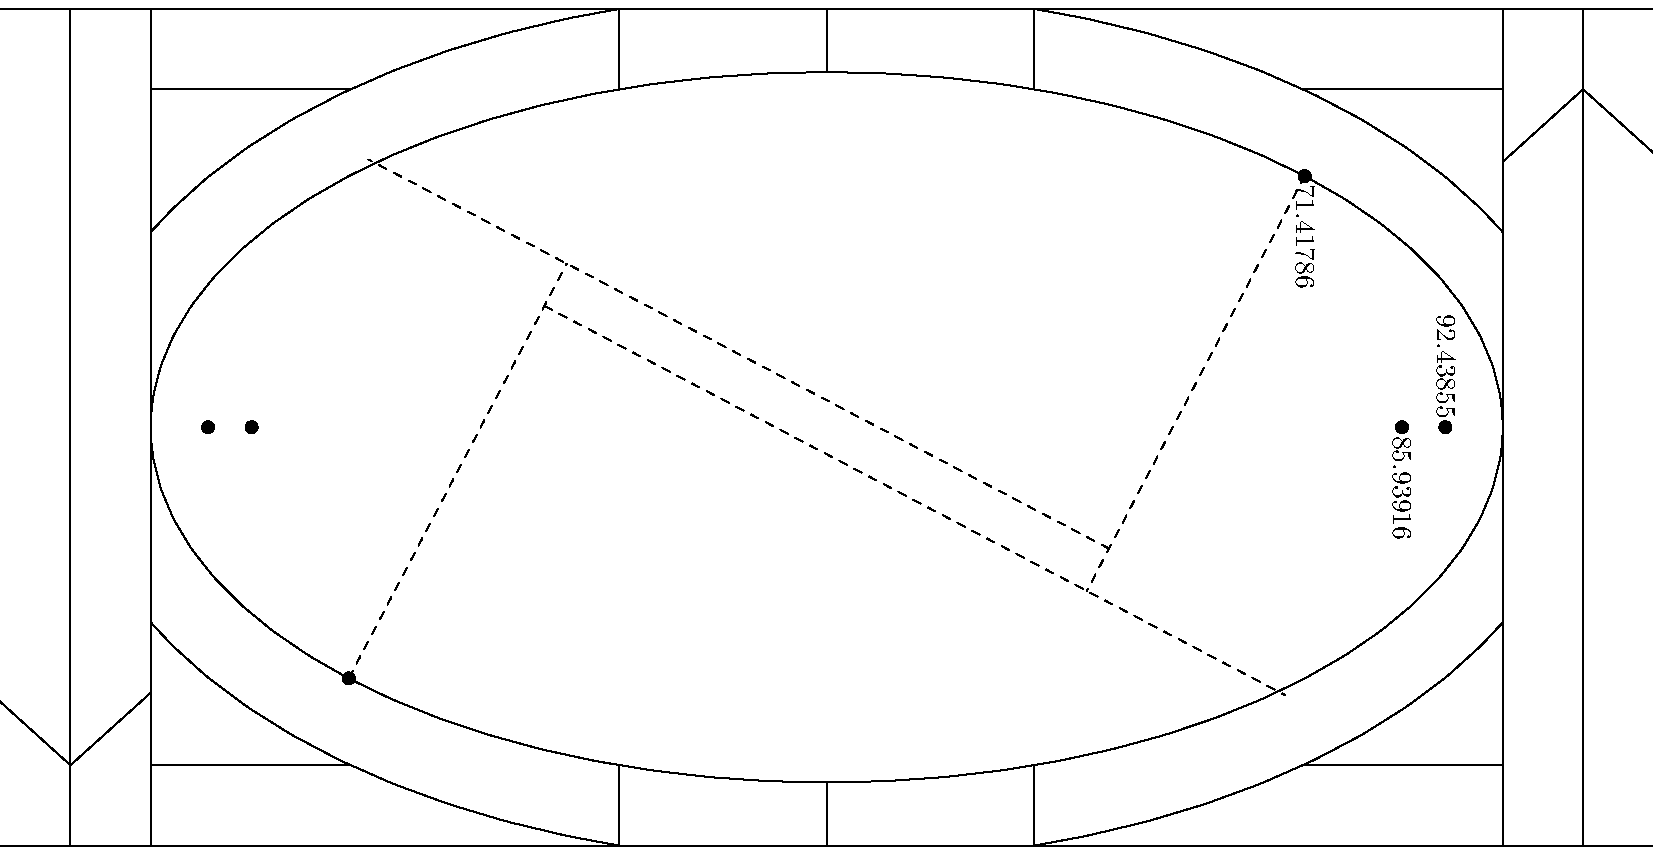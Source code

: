 % elliptictable.mp
% L. Nobre G. 
% 2006

verbatimtex \documentclass{article} \begin{document} etex

beginfig(1);
  numeric u, l, mar, h, i, s, ai, bi, ao, bo, d;
  u = 0.85mm;
  l = 125u;
  d = 0.5l;
  mar = 12.0u;
  h = 70u;
  s = 5; 
  z1 = (l-2mar,0);
  z2 = (l-mar,0);
  z3 = (l,0);
  z5 = (l-2mar,d-mar);
  z6 = (l-2mar,d);
  z7 = (l-mar,d);
  z8 = (l,d);
  z10= (l-2mar-h,d-mar);
  z11= (l-2mar-h,d);
  z12= (0,d);
  z13= (0,d-mar);
  ai = l-2mar;
  bi = (d-mar)/(1+-+((l-2mar-h)/ai));
  z14= (ai+-+bi,0);
  ao = l-mar;
  bo = d/(1+-+((l-2mar-h)/ao));
  z15= (ao+-+bo,0);
  path ellin, elout, cutpe, cutpb, bordo;
  ellin = z1 for i=s step s until 90: ..(ai*cosd(i),bi*sind(i)) endfor;
  elout = z2 for i=s step s until 90: ..(ao*cosd(i),bo*sind(i)) endfor;
  cutpe = (1.1[z11,z10])--(1.1[z10,z11]);
  cutpb = z1--z6;
  bordo = elout cutafter cutpe cutbefore cutpb;
  z4 = point 0 of bordo;
  z9 = bordo intersectionpoint (z5--z13);
  draw z3--z8--z6--z4;
  draw z5--z9;
  draw z2--z7;
  draw ellin--z12--z11--(reverse bordo)--z1;
  draw z6--z11--z10;
  draw currentpicture xscaled -1;
  pen pendot;
  pendot = pencircle scaled 2u;
  z22= (l,d-mar*ai/bi);
  z23= (l-2mar,d-mar*ai/bi);
%  draw z22{up}..z7{left}..{down}z23;
  z24= z7+down*mar;
  draw z22--z24--z23;
  drawoptions( dashed evenly );
  z17 = (ai,bi)*sqrt(2.0)*0.5;
  z18 = z17 - h*unitvector((bi,ai));
  draw z17--z18;
  z19 = (0,-y18-x18*bi/ai);
  z20 = z19+whatever*(ai,-bi);
  z20 = z17-whatever*(bi,ai);
  z21 = z20-l*unitvector((ai,-bi));
  draw z20--z21;  
  drawoptions();
  draw z14 withpen pendot;
  draw z15 withpen pendot;
  draw z17 withpen pendot;
%  dotlabels.bot( 17, 18, 20, 21 );
  picture tmppic;
  tmppic = currentpicture;
  currentpicture := nullpicture;
  z16= (105mm,145mm);
  draw tmppic rotated 90 shifted z16;
  draw tmppic rotated -90 shifted z16;
  label.rt( decimal((x14)/u), z14 rotated 90 shifted z16 );
  label.lft( decimal((x15)/u), z15 rotated 90 shifted z16 );
  label.rt( decimal((x17)/u), z17 rotated 90 shifted z16 );
  tmppic := currentpicture;
  currentpicture := nullpicture;
  draw tmppic shifted (-z16) rotated (-90) shifted z16;
endfig;

verbatimtex \end{document} etex

end;
